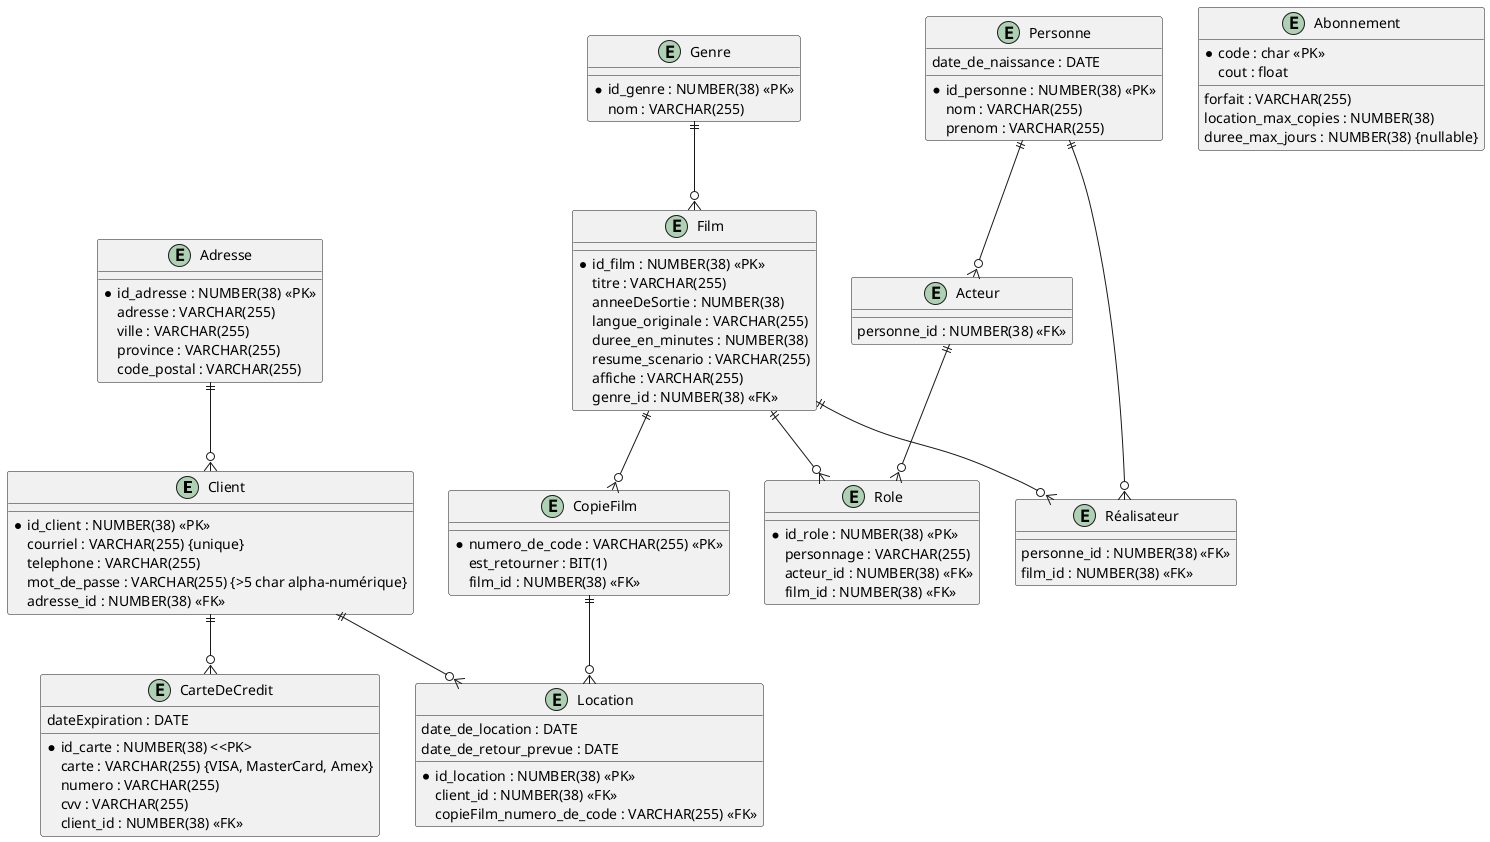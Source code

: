 @startuml
entity "Client" as Client {
  *id_client : NUMBER(38) <<PK>>
  courriel : VARCHAR(255) {unique}
  telephone : VARCHAR(255)
  mot_de_passe : VARCHAR(255) {>5 char alpha-numérique}
  adresse_id : NUMBER(38) <<FK>>
}

entity "Adresse" as Adresse {
  *id_adresse : NUMBER(38) <<PK>>
  adresse : VARCHAR(255)
  ville : VARCHAR(255)
  province : VARCHAR(255)
  code_postal : VARCHAR(255)
}

entity "CarteDeCredit" as CarteDeCredit {
  *id_carte : NUMBER(38) <<PK>
  carte : VARCHAR(255) {VISA, MasterCard, Amex}
  numero : VARCHAR(255)
  cvv : VARCHAR(255)
  dateExpiration : DATE
  client_id : NUMBER(38) <<FK>>
}

entity "Abonnement" as Abonnement {
  *code : char <<PK>>
  forfait : VARCHAR(255)
  cout : float
  location_max_copies : NUMBER(38)
  duree_max_jours : NUMBER(38) {nullable}
}

entity "Film" as Film {
  *id_film : NUMBER(38) <<PK>>
  titre : VARCHAR(255)
  anneeDeSortie : NUMBER(38)
  langue_originale : VARCHAR(255)
  duree_en_minutes : NUMBER(38)
  resume_scenario : VARCHAR(255)
  affiche : VARCHAR(255)
  genre_id : NUMBER(38) <<FK>>
}

entity "Genre" as Genre {
  *id_genre : NUMBER(38) <<PK>>
  nom : VARCHAR(255)
}

entity "Personne" as Personne {
  *id_personne : NUMBER(38) <<PK>>
  nom : VARCHAR(255)
  prenom : VARCHAR(255)
  date_de_naissance : DATE
}

entity "Acteur" as Acteur {
  personne_id : NUMBER(38) <<FK>>
}

entity "Role" as Role {
  *id_role : NUMBER(38) <<PK>>
  personnage : VARCHAR(255)
  acteur_id : NUMBER(38) <<FK>>
  film_id : NUMBER(38) <<FK>>
}

entity "Réalisateur" as Réalisateur {
  personne_id : NUMBER(38) <<FK>>
  film_id : NUMBER(38) <<FK>>
}

entity "CopieFilm" as CopieFilm {
  *numero_de_code : VARCHAR(255) <<PK>>
  est_retourner : BIT(1) 
  film_id : NUMBER(38) <<FK>>
}

entity "Location" as Location {
  *id_location : NUMBER(38) <<PK>>
  date_de_location : DATE
  date_de_retour_prevue : DATE
  client_id : NUMBER(38) <<FK>>
  copieFilm_numero_de_code : VARCHAR(255) <<FK>>
}

Adresse ||--o{ Client
Client ||--o{ CarteDeCredit
Client ||--o{ Location
Film ||--o{ Role
Film ||--o{ Réalisateur
Film ||--o{ CopieFilm
Personne ||--o{ Acteur
Personne ||--o{ Réalisateur
Genre ||--o{ Film
CopieFilm ||--o{ Location
Acteur ||--o{ Role
@enduml
